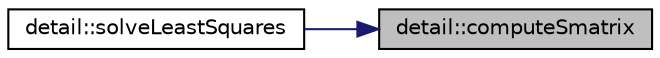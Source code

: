 digraph "detail::computeSmatrix"
{
 // LATEX_PDF_SIZE
  edge [fontname="Helvetica",fontsize="10",labelfontname="Helvetica",labelfontsize="10"];
  node [fontname="Helvetica",fontsize="10",shape=record];
  rankdir="RL";
  Node1 [label="detail::computeSmatrix",height=0.2,width=0.4,color="black", fillcolor="grey75", style="filled", fontcolor="black",tooltip="Prepare Smatrix for 2D."];
  Node1 -> Node2 [dir="back",color="midnightblue",fontsize="10",style="solid",fontname="Helvetica"];
  Node2 [label="detail::solveLeastSquares",height=0.2,width=0.4,color="black", fillcolor="white", style="filled",URL="$group__FvmAlgos.html#ga9958d5c208f07e6c16cc9951f3d3d68f",tooltip="Solve the least-squares problem for one point."];
}
